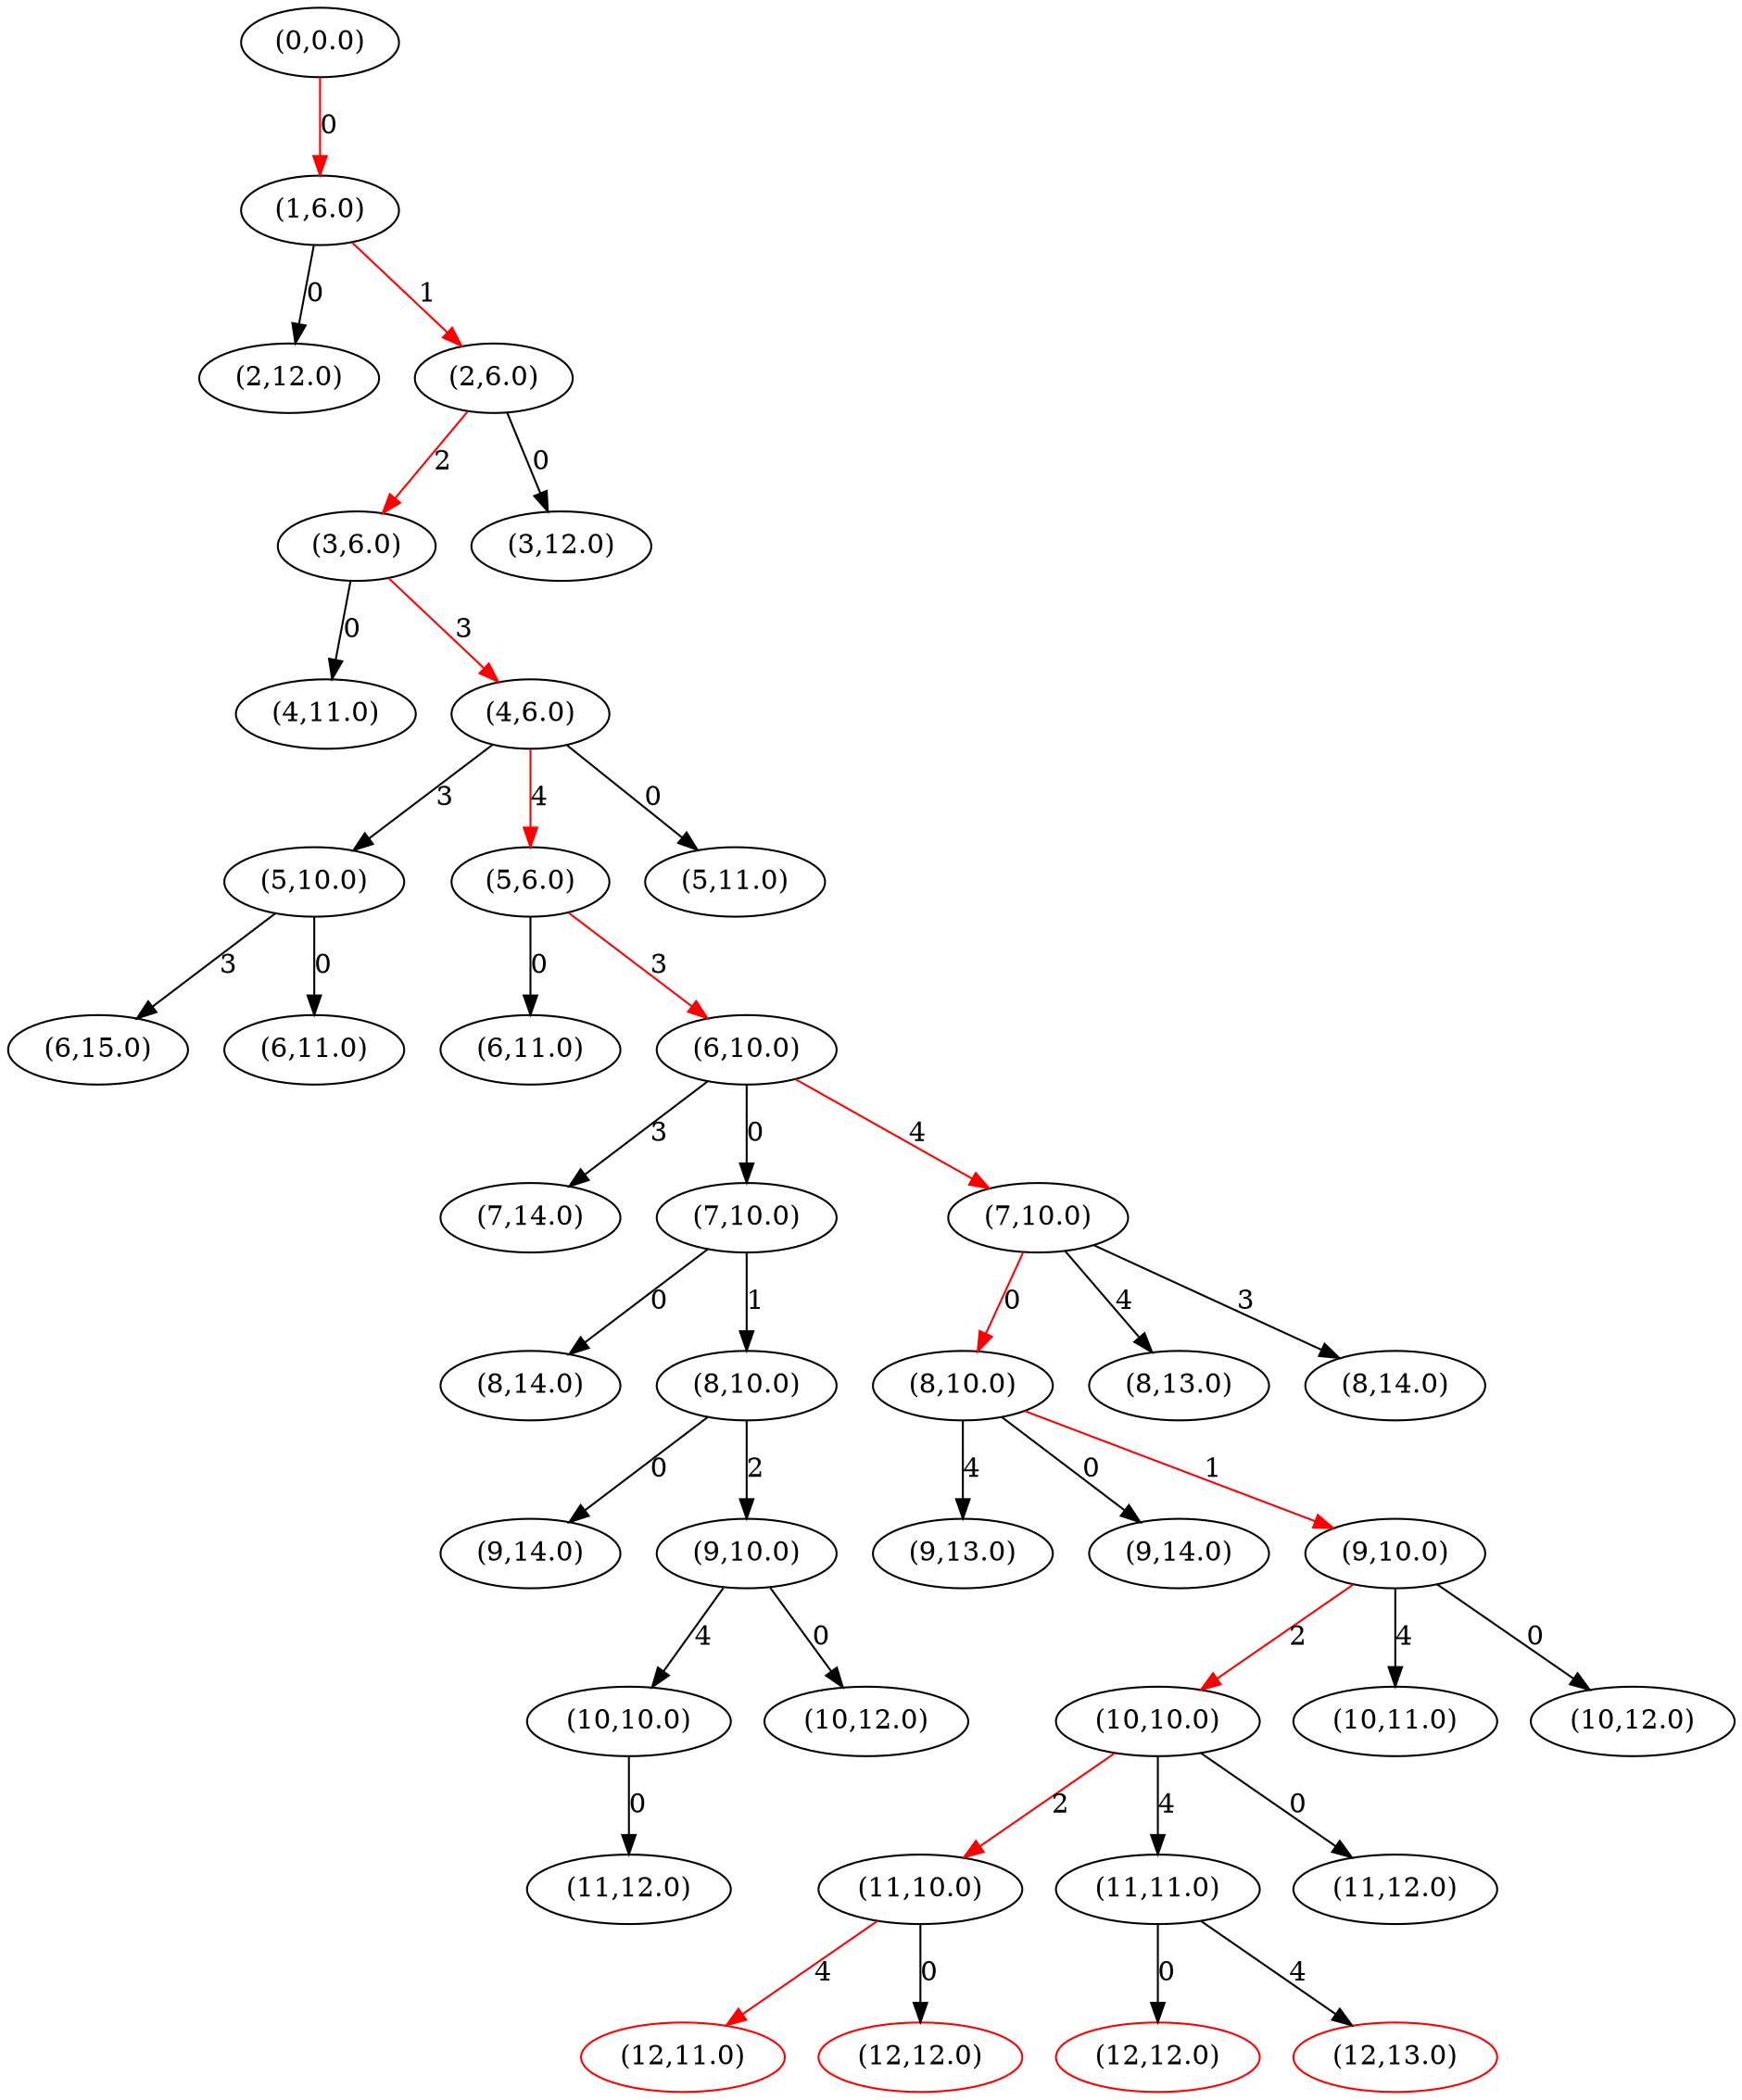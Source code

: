 strict digraph G {
  1 [ label="(2,12.0)" ];
  2 [ label="(4,11.0)" ];
  3 [ label="(8,10.0)" ];
  4 [ label="(6,11.0)" ];
  5 [ label="(8,13.0)" ];
  6 [ label="(10,10.0)" ];
  7 [ label="(6,15.0)" ];
  8 [ label="(8,14.0)" ];
  9 [ label="(10,10.0)" ];
  10 [ color="red" label="(12,11.0)" ];
  11 [ color="red" label="(12,12.0)" ];
  12 [ color="red" label="(12,12.0)" ];
  13 [ color="red" label="(12,13.0)" ];
  14 [ label="(7,14.0)" ];
  15 [ label="(5,10.0)" ];
  16 [ label="(8,14.0)" ];
  17 [ label="(10,12.0)" ];
  18 [ label="(10,11.0)" ];
  19 [ label="(10,12.0)" ];
  20 [ label="(11,12.0)" ];
  21 [ label="(11,10.0)" ];
  22 [ label="(11,11.0)" ];
  23 [ label="(11,12.0)" ];
  24 [ label="(4,6.0)" ];
  25 [ label="(6,10.0)" ];
  26 [ label="(9,13.0)" ];
  27 [ label="(9,14.0)" ];
  28 [ label="(2,6.0)" ];
  29 [ label="(0,0.0)" ];
  30 [ label="(8,10.0)" ];
  31 [ label="(6,11.0)" ];
  32 [ label="(3,6.0)" ];
  33 [ label="(7,10.0)" ];
  34 [ label="(1,6.0)" ];
  35 [ label="(7,10.0)" ];
  36 [ label="(9,14.0)" ];
  37 [ label="(5,6.0)" ];
  38 [ label="(3,12.0)" ];
  39 [ label="(5,11.0)" ];
  40 [ label="(9,10.0)" ];
  41 [ label="(9,10.0)" ];
  34 -> 1 [ label="0" ];
  32 -> 2 [ label="0" ];
  35 -> 3 [ color="red" label="0" ];
  37 -> 4 [ label="0" ];
  35 -> 5 [ label="4" ];
  41 -> 6 [ label="4" ];
  15 -> 7 [ label="3" ];
  33 -> 8 [ label="0" ];
  40 -> 9 [ color="red" label="2" ];
  21 -> 10 [ color="red" label="4" ];
  21 -> 11 [ label="0" ];
  22 -> 12 [ label="0" ];
  22 -> 13 [ label="4" ];
  25 -> 14 [ label="3" ];
  24 -> 15 [ label="3" ];
  35 -> 16 [ label="3" ];
  41 -> 17 [ label="0" ];
  40 -> 18 [ label="4" ];
  40 -> 19 [ label="0" ];
  6 -> 20 [ label="0" ];
  9 -> 21 [ color="red" label="2" ];
  9 -> 22 [ label="4" ];
  9 -> 23 [ label="0" ];
  32 -> 24 [ color="red" label="3" ];
  37 -> 25 [ color="red" label="3" ];
  3 -> 26 [ label="4" ];
  3 -> 27 [ label="0" ];
  34 -> 28 [ color="red" label="1" ];
  33 -> 30 [ label="1" ];
  15 -> 31 [ label="0" ];
  28 -> 32 [ color="red" label="2" ];
  25 -> 33 [ label="0" ];
  29 -> 34 [ color="red" label="0" ];
  25 -> 35 [ color="red" label="4" ];
  30 -> 36 [ label="0" ];
  24 -> 37 [ color="red" label="4" ];
  28 -> 38 [ label="0" ];
  24 -> 39 [ label="0" ];
  3 -> 40 [ color="red" label="1" ];
  30 -> 41 [ label="2" ];
}
